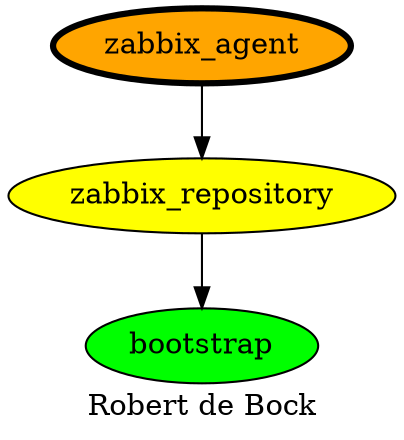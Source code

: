digraph PhiloDilemma {
  label = "Robert de Bock" ;
  overlap=false
  {
    bootstrap [fillcolor=green style=filled]
    zabbix_repository [fillcolor=yellow style=filled]
    zabbix_agent [fillcolor=orange style=filled penwidth=3]
  }
  zabbix_repository -> bootstrap
  zabbix_agent -> zabbix_repository
}
